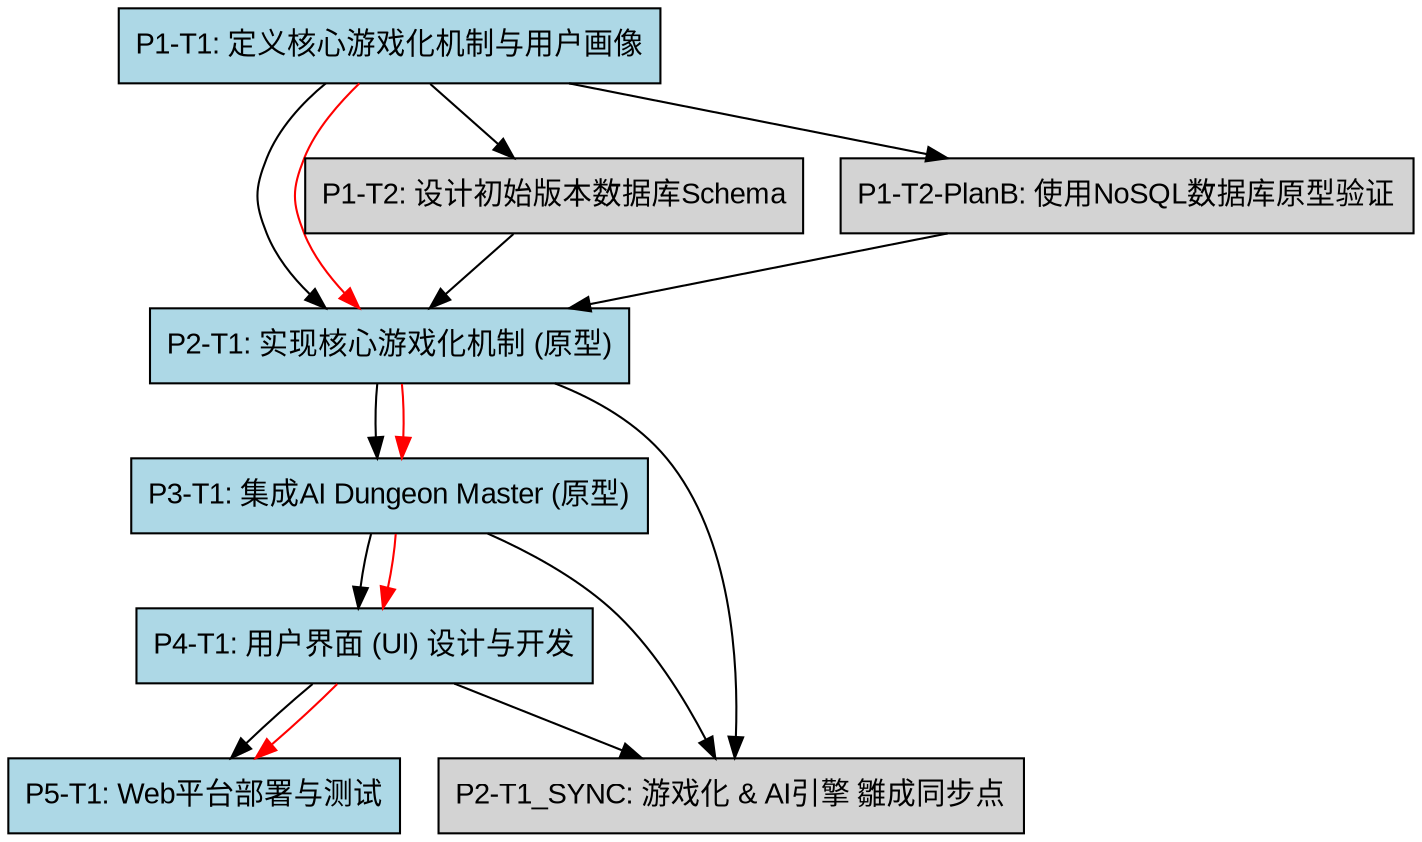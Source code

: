 digraph Taskline {
    rankdir=TB;
    node [shape=box, style=filled, fillcolor=lightgray, fontname="Arial"];

    // 关键路径节点
    node [fillcolor=lightblue];
    "P1-T1" [label="P1-T1: 定义核心游戏化机制与用户画像"];
    "P2-T1" [label="P2-T1: 实现核心游戏化机制 (原型)"];
    "P3-T1" [label="P3-T1: 集成AI Dungeon Master (原型)"];
    "P4-T1" [label="P4-T1: 用户界面 (UI) 设计与开发"];
    "P5-T1" [label="P5-T1: Web平台部署与测试"];

    // 非关键路径节点
    node [fillcolor=lightgray];
    "P1-T2" [label="P1-T2: 设计初始版本数据库Schema"];
    "P1-T2-PlanB" [label="P1-T2-PlanB: 使用NoSQL数据库原型验证"];
    "P2-T1_SYNC" [label="P2-T1_SYNC: 游戏化 & AI引擎 雛成同步点"];

    // 关键路径依赖关系
    "P1-T1" -> "P2-T1";
    "P2-T1" -> "P3-T1";
    "P3-T1" -> "P4-T1";
    "P4-T1" -> "P5-T1";

    // 非关键路径依赖关系
    "P1-T1" -> "P1-T2";
    "P1-T2" -> "P2-T1";
    "P1-T1" -> "P1-T2-PlanB";
    "P1-T2-PlanB" -> "P2-T1";
    "P2-T1" -> "P2-T1_SYNC";
    "P3-T1" -> "P2-T1_SYNC";
    "P4-T1" -> "P2-T1_SYNC";

    // 关键路径高亮
    edge [color=red];
    "P1-T1" -> "P2-T1";
    "P2-T1" -> "P3-T1";
    "P3-T1" -> "P4-T1";
    "P4-T1" -> "P5-T1";
}